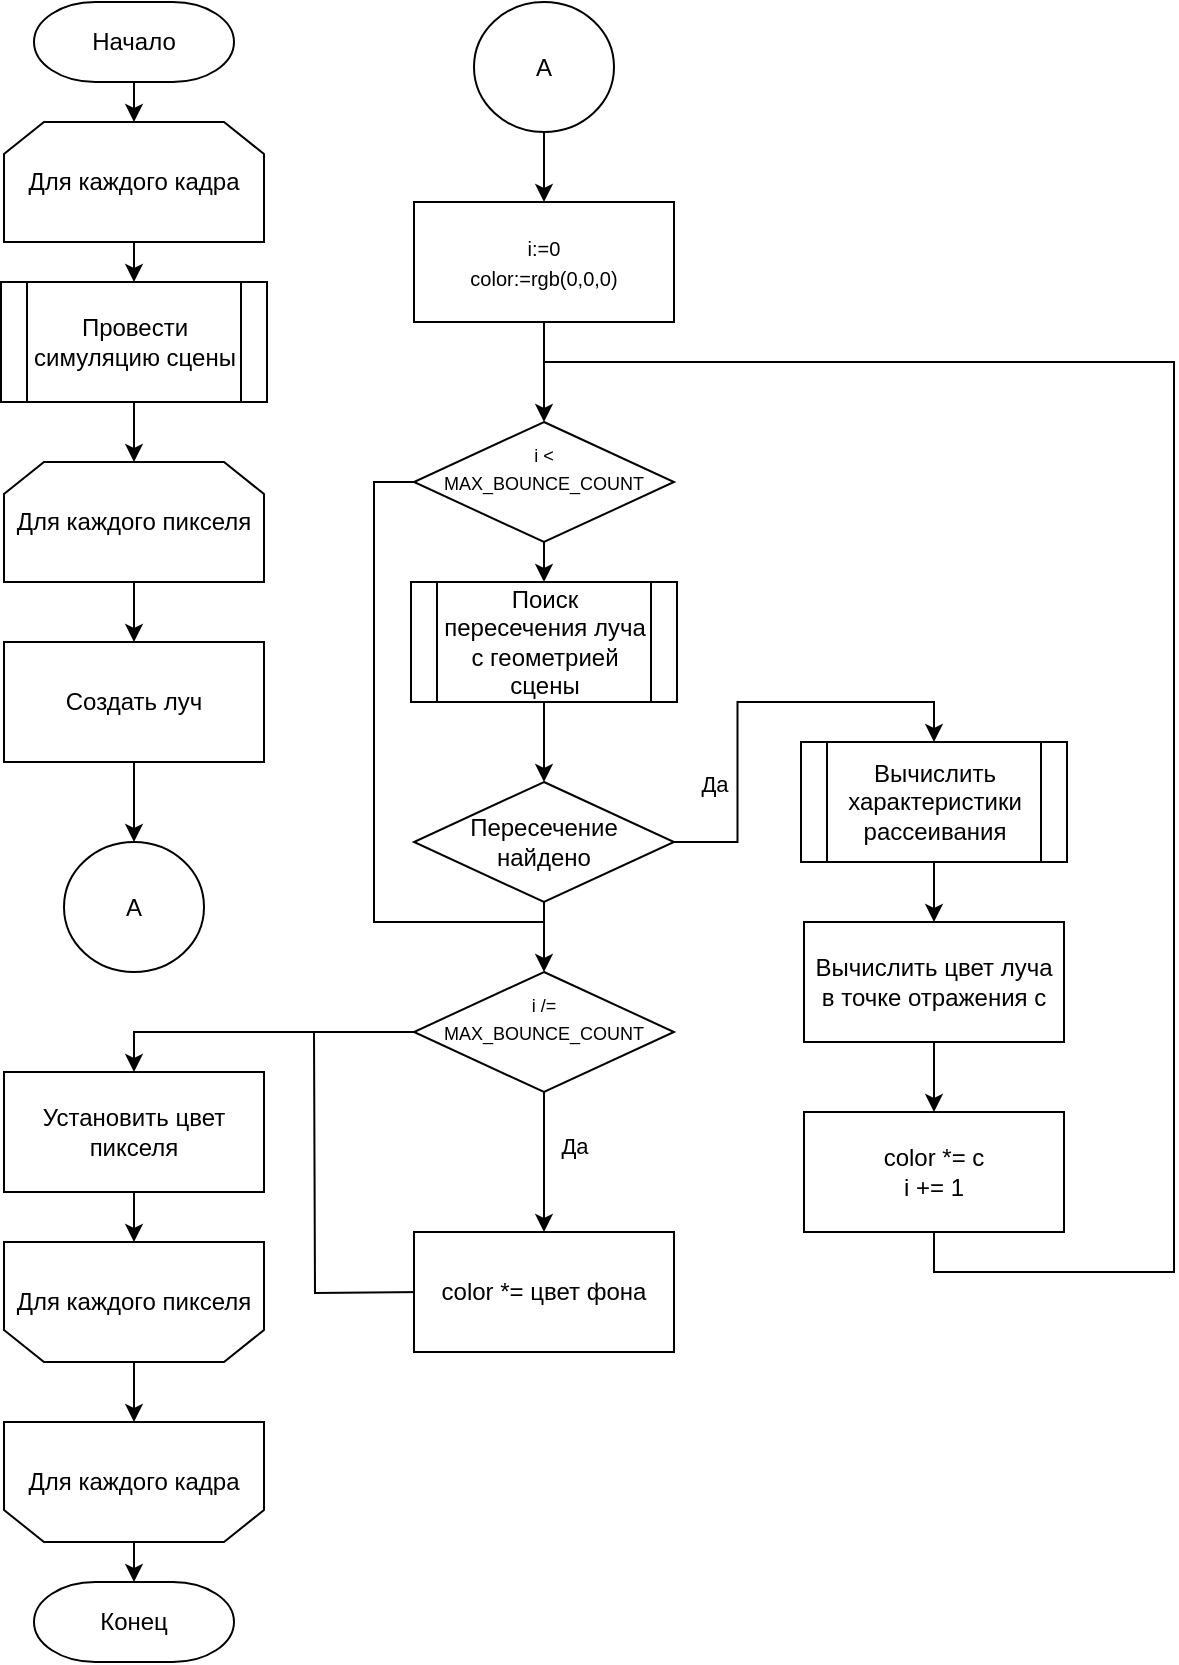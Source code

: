 <mxfile version="22.1.11" type="device">
  <diagram id="C5RBs43oDa-KdzZeNtuy" name="Page-1">
    <mxGraphModel dx="1262" dy="831" grid="1" gridSize="10" guides="1" tooltips="1" connect="1" arrows="1" fold="1" page="1" pageScale="1" pageWidth="827" pageHeight="1169" math="0" shadow="0">
      <root>
        <mxCell id="WIyWlLk6GJQsqaUBKTNV-0" />
        <mxCell id="WIyWlLk6GJQsqaUBKTNV-1" parent="WIyWlLk6GJQsqaUBKTNV-0" />
        <mxCell id="Vov0EzuTKuRAHN_TWs5X-8" style="edgeStyle=orthogonalEdgeStyle;rounded=0;orthogonalLoop=1;jettySize=auto;html=1;exitX=0.5;exitY=1;exitDx=0;exitDy=0;exitPerimeter=0;entryX=0.5;entryY=0;entryDx=0;entryDy=0;" parent="WIyWlLk6GJQsqaUBKTNV-1" source="Vov0EzuTKuRAHN_TWs5X-3" edge="1">
          <mxGeometry relative="1" as="geometry">
            <mxPoint x="170" y="110" as="targetPoint" />
          </mxGeometry>
        </mxCell>
        <mxCell id="Vov0EzuTKuRAHN_TWs5X-3" value="Начало" style="strokeWidth=1;html=1;shape=mxgraph.flowchart.terminator;whiteSpace=wrap;" parent="WIyWlLk6GJQsqaUBKTNV-1" vertex="1">
          <mxGeometry x="120" y="50" width="100" height="40" as="geometry" />
        </mxCell>
        <mxCell id="Vov0EzuTKuRAHN_TWs5X-16" value="А" style="ellipse;whiteSpace=wrap;html=1;" parent="WIyWlLk6GJQsqaUBKTNV-1" vertex="1">
          <mxGeometry x="135" y="470" width="70" height="65" as="geometry" />
        </mxCell>
        <mxCell id="Vov0EzuTKuRAHN_TWs5X-25" value="Конец" style="strokeWidth=1;html=1;shape=mxgraph.flowchart.terminator;whiteSpace=wrap;" parent="WIyWlLk6GJQsqaUBKTNV-1" vertex="1">
          <mxGeometry x="120" y="840" width="100" height="40" as="geometry" />
        </mxCell>
        <mxCell id="PPqwNFoW7ynKlwEGEWu8-25" style="edgeStyle=orthogonalEdgeStyle;rounded=0;orthogonalLoop=1;jettySize=auto;html=1;exitX=0.5;exitY=1;exitDx=0;exitDy=0;entryX=0.5;entryY=0;entryDx=0;entryDy=0;" edge="1" parent="WIyWlLk6GJQsqaUBKTNV-1" source="Vov0EzuTKuRAHN_TWs5X-28" target="PPqwNFoW7ynKlwEGEWu8-24">
          <mxGeometry relative="1" as="geometry" />
        </mxCell>
        <mxCell id="Vov0EzuTKuRAHN_TWs5X-28" value="А" style="ellipse;whiteSpace=wrap;html=1;" parent="WIyWlLk6GJQsqaUBKTNV-1" vertex="1">
          <mxGeometry x="340" y="50" width="70" height="65" as="geometry" />
        </mxCell>
        <mxCell id="Vov0EzuTKuRAHN_TWs5X-42" style="edgeStyle=orthogonalEdgeStyle;rounded=0;orthogonalLoop=1;jettySize=auto;html=1;exitX=0.5;exitY=1;exitDx=0;exitDy=0;entryX=0.5;entryY=0;entryDx=0;entryDy=0;" parent="WIyWlLk6GJQsqaUBKTNV-1" edge="1">
          <mxGeometry relative="1" as="geometry">
            <mxPoint x="570" y="480.0" as="sourcePoint" />
            <mxPoint x="570" y="510.0" as="targetPoint" />
          </mxGeometry>
        </mxCell>
        <mxCell id="Vov0EzuTKuRAHN_TWs5X-50" style="edgeStyle=orthogonalEdgeStyle;rounded=0;orthogonalLoop=1;jettySize=auto;html=1;exitX=0.5;exitY=1;exitDx=0;exitDy=0;entryX=0.5;entryY=0;entryDx=0;entryDy=0;" parent="WIyWlLk6GJQsqaUBKTNV-1" edge="1">
          <mxGeometry relative="1" as="geometry">
            <mxPoint x="570" y="570.0" as="sourcePoint" />
            <mxPoint x="570" y="605.0" as="targetPoint" />
          </mxGeometry>
        </mxCell>
        <mxCell id="Vov0EzuTKuRAHN_TWs5X-51" style="edgeStyle=orthogonalEdgeStyle;rounded=0;orthogonalLoop=1;jettySize=auto;html=1;exitX=0.5;exitY=1;exitDx=0;exitDy=0;endArrow=none;endFill=0;" parent="WIyWlLk6GJQsqaUBKTNV-1" edge="1">
          <mxGeometry relative="1" as="geometry">
            <mxPoint x="375" y="230" as="targetPoint" />
            <Array as="points">
              <mxPoint x="570" y="685" />
              <mxPoint x="690" y="685" />
              <mxPoint x="690" y="230" />
            </Array>
            <mxPoint x="570" y="665" as="sourcePoint" />
          </mxGeometry>
        </mxCell>
        <mxCell id="PPqwNFoW7ynKlwEGEWu8-22" style="edgeStyle=orthogonalEdgeStyle;rounded=0;orthogonalLoop=1;jettySize=auto;html=1;exitX=1;exitY=0.5;exitDx=0;exitDy=0;endArrow=none;endFill=0;" edge="1" parent="WIyWlLk6GJQsqaUBKTNV-1">
          <mxGeometry relative="1" as="geometry">
            <mxPoint x="260" y="565" as="targetPoint" />
            <mxPoint x="315" y="695" as="sourcePoint" />
          </mxGeometry>
        </mxCell>
        <mxCell id="PPqwNFoW7ynKlwEGEWu8-4" style="edgeStyle=orthogonalEdgeStyle;rounded=0;orthogonalLoop=1;jettySize=auto;html=1;exitX=0.5;exitY=1;exitDx=0;exitDy=0;entryX=0.5;entryY=0;entryDx=0;entryDy=0;" edge="1" parent="WIyWlLk6GJQsqaUBKTNV-1" source="PPqwNFoW7ynKlwEGEWu8-0" target="PPqwNFoW7ynKlwEGEWu8-2">
          <mxGeometry relative="1" as="geometry" />
        </mxCell>
        <mxCell id="PPqwNFoW7ynKlwEGEWu8-0" value="Для каждого кадра" style="shape=loopLimit;whiteSpace=wrap;html=1;" vertex="1" parent="WIyWlLk6GJQsqaUBKTNV-1">
          <mxGeometry x="105" y="110" width="130" height="60" as="geometry" />
        </mxCell>
        <mxCell id="PPqwNFoW7ynKlwEGEWu8-5" style="edgeStyle=orthogonalEdgeStyle;rounded=0;orthogonalLoop=1;jettySize=auto;html=1;exitX=0.5;exitY=1;exitDx=0;exitDy=0;entryX=0.5;entryY=0;entryDx=0;entryDy=0;" edge="1" parent="WIyWlLk6GJQsqaUBKTNV-1" source="PPqwNFoW7ynKlwEGEWu8-2" target="PPqwNFoW7ynKlwEGEWu8-3">
          <mxGeometry relative="1" as="geometry" />
        </mxCell>
        <mxCell id="PPqwNFoW7ynKlwEGEWu8-2" value="Провести симуляцию сцены" style="shape=process;whiteSpace=wrap;html=1;backgroundOutline=1;" vertex="1" parent="WIyWlLk6GJQsqaUBKTNV-1">
          <mxGeometry x="103.5" y="190" width="133" height="60" as="geometry" />
        </mxCell>
        <mxCell id="PPqwNFoW7ynKlwEGEWu8-8" style="edgeStyle=orthogonalEdgeStyle;rounded=0;orthogonalLoop=1;jettySize=auto;html=1;exitX=0.5;exitY=1;exitDx=0;exitDy=0;entryX=0.5;entryY=0;entryDx=0;entryDy=0;" edge="1" parent="WIyWlLk6GJQsqaUBKTNV-1" source="PPqwNFoW7ynKlwEGEWu8-3" target="PPqwNFoW7ynKlwEGEWu8-6">
          <mxGeometry relative="1" as="geometry" />
        </mxCell>
        <mxCell id="PPqwNFoW7ynKlwEGEWu8-3" value="Для каждого пикселя" style="shape=loopLimit;whiteSpace=wrap;html=1;" vertex="1" parent="WIyWlLk6GJQsqaUBKTNV-1">
          <mxGeometry x="105" y="280" width="130" height="60" as="geometry" />
        </mxCell>
        <mxCell id="PPqwNFoW7ynKlwEGEWu8-9" style="edgeStyle=orthogonalEdgeStyle;rounded=0;orthogonalLoop=1;jettySize=auto;html=1;exitX=0.5;exitY=1;exitDx=0;exitDy=0;entryX=0.5;entryY=0;entryDx=0;entryDy=0;" edge="1" parent="WIyWlLk6GJQsqaUBKTNV-1" source="PPqwNFoW7ynKlwEGEWu8-6" target="Vov0EzuTKuRAHN_TWs5X-16">
          <mxGeometry relative="1" as="geometry" />
        </mxCell>
        <mxCell id="PPqwNFoW7ynKlwEGEWu8-6" value="Создать луч" style="rounded=0;whiteSpace=wrap;html=1;absoluteArcSize=1;arcSize=14;strokeWidth=1;" vertex="1" parent="WIyWlLk6GJQsqaUBKTNV-1">
          <mxGeometry x="105" y="370" width="130" height="60" as="geometry" />
        </mxCell>
        <mxCell id="PPqwNFoW7ynKlwEGEWu8-19" style="edgeStyle=orthogonalEdgeStyle;rounded=0;orthogonalLoop=1;jettySize=auto;html=1;exitX=0.5;exitY=1;exitDx=0;exitDy=0;entryX=0.5;entryY=0;entryDx=0;entryDy=0;" edge="1" parent="WIyWlLk6GJQsqaUBKTNV-1" source="PPqwNFoW7ynKlwEGEWu8-10" target="PPqwNFoW7ynKlwEGEWu8-14">
          <mxGeometry relative="1" as="geometry" />
        </mxCell>
        <mxCell id="PPqwNFoW7ynKlwEGEWu8-10" value="Установить цвет пикселя" style="rounded=0;whiteSpace=wrap;html=1;absoluteArcSize=1;arcSize=14;strokeWidth=1;" vertex="1" parent="WIyWlLk6GJQsqaUBKTNV-1">
          <mxGeometry x="105" y="585" width="130" height="60" as="geometry" />
        </mxCell>
        <mxCell id="PPqwNFoW7ynKlwEGEWu8-17" style="edgeStyle=orthogonalEdgeStyle;rounded=0;orthogonalLoop=1;jettySize=auto;html=1;exitX=0.5;exitY=1;exitDx=0;exitDy=0;entryX=0.5;entryY=0;entryDx=0;entryDy=0;" edge="1" parent="WIyWlLk6GJQsqaUBKTNV-1" source="PPqwNFoW7ynKlwEGEWu8-14" target="PPqwNFoW7ynKlwEGEWu8-15">
          <mxGeometry relative="1" as="geometry" />
        </mxCell>
        <mxCell id="PPqwNFoW7ynKlwEGEWu8-14" value="Для каждого пикселя" style="shape=loopLimit;whiteSpace=wrap;html=1;flipV=1;" vertex="1" parent="WIyWlLk6GJQsqaUBKTNV-1">
          <mxGeometry x="105" y="670" width="130" height="60" as="geometry" />
        </mxCell>
        <mxCell id="PPqwNFoW7ynKlwEGEWu8-15" value="Для каждого кадра" style="shape=loopLimit;whiteSpace=wrap;html=1;flipV=1;" vertex="1" parent="WIyWlLk6GJQsqaUBKTNV-1">
          <mxGeometry x="105" y="760" width="130" height="60" as="geometry" />
        </mxCell>
        <mxCell id="PPqwNFoW7ynKlwEGEWu8-16" style="edgeStyle=orthogonalEdgeStyle;rounded=0;orthogonalLoop=1;jettySize=auto;html=1;exitX=0.5;exitY=1;exitDx=0;exitDy=0;entryX=0.5;entryY=0;entryDx=0;entryDy=0;entryPerimeter=0;" edge="1" parent="WIyWlLk6GJQsqaUBKTNV-1" source="PPqwNFoW7ynKlwEGEWu8-15" target="Vov0EzuTKuRAHN_TWs5X-25">
          <mxGeometry relative="1" as="geometry" />
        </mxCell>
        <mxCell id="PPqwNFoW7ynKlwEGEWu8-28" style="edgeStyle=orthogonalEdgeStyle;rounded=0;orthogonalLoop=1;jettySize=auto;html=1;exitX=0.5;exitY=1;exitDx=0;exitDy=0;entryX=0.5;entryY=0;entryDx=0;entryDy=0;" edge="1" parent="WIyWlLk6GJQsqaUBKTNV-1" source="PPqwNFoW7ynKlwEGEWu8-24" target="PPqwNFoW7ynKlwEGEWu8-27">
          <mxGeometry relative="1" as="geometry" />
        </mxCell>
        <mxCell id="PPqwNFoW7ynKlwEGEWu8-24" value="&lt;font style=&quot;border-color: var(--border-color); font-size: 10px;&quot;&gt;i:=0&lt;/font&gt;&lt;font style=&quot;border-color: var(--border-color); font-size: 10px;&quot;&gt;&lt;br style=&quot;border-color: var(--border-color);&quot;&gt;&lt;font style=&quot;border-color: var(--border-color);&quot;&gt;color:=rgb(0,0,0)&lt;/font&gt;&lt;/font&gt;" style="rounded=0;whiteSpace=wrap;html=1;absoluteArcSize=1;arcSize=14;strokeWidth=1;" vertex="1" parent="WIyWlLk6GJQsqaUBKTNV-1">
          <mxGeometry x="310" y="150" width="130" height="60" as="geometry" />
        </mxCell>
        <mxCell id="PPqwNFoW7ynKlwEGEWu8-29" style="edgeStyle=orthogonalEdgeStyle;rounded=0;orthogonalLoop=1;jettySize=auto;html=1;exitX=0;exitY=0.5;exitDx=0;exitDy=0;endArrow=none;endFill=0;" edge="1" parent="WIyWlLk6GJQsqaUBKTNV-1" source="PPqwNFoW7ynKlwEGEWu8-27">
          <mxGeometry relative="1" as="geometry">
            <mxPoint x="375" y="510" as="targetPoint" />
            <Array as="points">
              <mxPoint x="290" y="290" />
              <mxPoint x="290" y="510" />
            </Array>
          </mxGeometry>
        </mxCell>
        <mxCell id="PPqwNFoW7ynKlwEGEWu8-31" style="edgeStyle=orthogonalEdgeStyle;rounded=0;orthogonalLoop=1;jettySize=auto;html=1;exitX=0.5;exitY=1;exitDx=0;exitDy=0;entryX=0.5;entryY=0;entryDx=0;entryDy=0;" edge="1" parent="WIyWlLk6GJQsqaUBKTNV-1" source="PPqwNFoW7ynKlwEGEWu8-27" target="PPqwNFoW7ynKlwEGEWu8-30">
          <mxGeometry relative="1" as="geometry" />
        </mxCell>
        <mxCell id="PPqwNFoW7ynKlwEGEWu8-27" value="&lt;font style=&quot;font-size: 9px;&quot;&gt;i &amp;lt;&lt;br style=&quot;border-color: var(--border-color);&quot;&gt;MAX_BOUNCE_COUNT&lt;br&gt;&lt;br&gt;&lt;/font&gt;" style="rhombus;whiteSpace=wrap;html=1;" vertex="1" parent="WIyWlLk6GJQsqaUBKTNV-1">
          <mxGeometry x="310" y="260" width="130" height="60" as="geometry" />
        </mxCell>
        <mxCell id="PPqwNFoW7ynKlwEGEWu8-32" style="edgeStyle=orthogonalEdgeStyle;rounded=0;orthogonalLoop=1;jettySize=auto;html=1;exitX=0.5;exitY=1;exitDx=0;exitDy=0;entryX=0.5;entryY=0;entryDx=0;entryDy=0;" edge="1" parent="WIyWlLk6GJQsqaUBKTNV-1" source="PPqwNFoW7ynKlwEGEWu8-30">
          <mxGeometry relative="1" as="geometry">
            <mxPoint x="375" y="440" as="targetPoint" />
          </mxGeometry>
        </mxCell>
        <mxCell id="PPqwNFoW7ynKlwEGEWu8-30" value="Поиск пересечения луча с геометрией сцены" style="shape=process;whiteSpace=wrap;html=1;backgroundOutline=1;" vertex="1" parent="WIyWlLk6GJQsqaUBKTNV-1">
          <mxGeometry x="308.5" y="340" width="133" height="60" as="geometry" />
        </mxCell>
        <mxCell id="PPqwNFoW7ynKlwEGEWu8-38" style="edgeStyle=orthogonalEdgeStyle;rounded=0;orthogonalLoop=1;jettySize=auto;html=1;exitX=0.5;exitY=1;exitDx=0;exitDy=0;entryX=0.5;entryY=0;entryDx=0;entryDy=0;" edge="1" parent="WIyWlLk6GJQsqaUBKTNV-1" source="PPqwNFoW7ynKlwEGEWu8-33" target="PPqwNFoW7ynKlwEGEWu8-37">
          <mxGeometry relative="1" as="geometry" />
        </mxCell>
        <mxCell id="PPqwNFoW7ynKlwEGEWu8-45" style="edgeStyle=orthogonalEdgeStyle;rounded=0;orthogonalLoop=1;jettySize=auto;html=1;exitX=1;exitY=0.5;exitDx=0;exitDy=0;entryX=0.5;entryY=0;entryDx=0;entryDy=0;" edge="1" parent="WIyWlLk6GJQsqaUBKTNV-1" source="PPqwNFoW7ynKlwEGEWu8-33" target="PPqwNFoW7ynKlwEGEWu8-43">
          <mxGeometry relative="1" as="geometry" />
        </mxCell>
        <mxCell id="PPqwNFoW7ynKlwEGEWu8-46" value="Да" style="edgeLabel;html=1;align=center;verticalAlign=middle;resizable=0;points=[];" vertex="1" connectable="0" parent="PPqwNFoW7ynKlwEGEWu8-45">
          <mxGeometry x="-0.403" relative="1" as="geometry">
            <mxPoint x="-12" y="4" as="offset" />
          </mxGeometry>
        </mxCell>
        <mxCell id="PPqwNFoW7ynKlwEGEWu8-33" value="Пересечение &lt;br&gt;найдено&lt;span style=&quot;font-size: 10px;&quot;&gt;&lt;br&gt;&lt;/span&gt;" style="rhombus;whiteSpace=wrap;html=1;" vertex="1" parent="WIyWlLk6GJQsqaUBKTNV-1">
          <mxGeometry x="310" y="440" width="130" height="60" as="geometry" />
        </mxCell>
        <mxCell id="PPqwNFoW7ynKlwEGEWu8-40" style="edgeStyle=orthogonalEdgeStyle;rounded=0;orthogonalLoop=1;jettySize=auto;html=1;exitX=0.5;exitY=1;exitDx=0;exitDy=0;entryX=0.5;entryY=1;entryDx=0;entryDy=0;" edge="1" parent="WIyWlLk6GJQsqaUBKTNV-1" source="PPqwNFoW7ynKlwEGEWu8-37">
          <mxGeometry relative="1" as="geometry">
            <mxPoint x="375" y="665" as="targetPoint" />
          </mxGeometry>
        </mxCell>
        <mxCell id="PPqwNFoW7ynKlwEGEWu8-41" value="Да" style="edgeLabel;html=1;align=center;verticalAlign=middle;resizable=0;points=[];" vertex="1" connectable="0" parent="PPqwNFoW7ynKlwEGEWu8-40">
          <mxGeometry x="-0.345" y="1" relative="1" as="geometry">
            <mxPoint x="14" y="4" as="offset" />
          </mxGeometry>
        </mxCell>
        <mxCell id="PPqwNFoW7ynKlwEGEWu8-42" style="edgeStyle=orthogonalEdgeStyle;rounded=0;orthogonalLoop=1;jettySize=auto;html=1;exitX=0;exitY=0.5;exitDx=0;exitDy=0;entryX=0.5;entryY=0;entryDx=0;entryDy=0;" edge="1" parent="WIyWlLk6GJQsqaUBKTNV-1" source="PPqwNFoW7ynKlwEGEWu8-37" target="PPqwNFoW7ynKlwEGEWu8-10">
          <mxGeometry relative="1" as="geometry" />
        </mxCell>
        <mxCell id="PPqwNFoW7ynKlwEGEWu8-37" value="&lt;font style=&quot;font-size: 9px;&quot;&gt;&lt;font style=&quot;font-size: 9px;&quot;&gt;i /=&lt;br style=&quot;border-color: var(--border-color);&quot;&gt;MAX_BOUNCE_COUNT&lt;br&gt;&lt;/font&gt;&amp;nbsp;&amp;nbsp;&lt;/font&gt;" style="rhombus;whiteSpace=wrap;html=1;" vertex="1" parent="WIyWlLk6GJQsqaUBKTNV-1">
          <mxGeometry x="310" y="535" width="130" height="60" as="geometry" />
        </mxCell>
        <mxCell id="PPqwNFoW7ynKlwEGEWu8-43" value="Вычислить характеристики рассеивания" style="shape=process;whiteSpace=wrap;html=1;backgroundOutline=1;" vertex="1" parent="WIyWlLk6GJQsqaUBKTNV-1">
          <mxGeometry x="503.5" y="420" width="133" height="60" as="geometry" />
        </mxCell>
        <mxCell id="PPqwNFoW7ynKlwEGEWu8-47" value="Вычислить цвет луча в точке отражения c" style="rounded=0;whiteSpace=wrap;html=1;absoluteArcSize=1;arcSize=14;strokeWidth=1;" vertex="1" parent="WIyWlLk6GJQsqaUBKTNV-1">
          <mxGeometry x="505" y="510" width="130" height="60" as="geometry" />
        </mxCell>
        <mxCell id="PPqwNFoW7ynKlwEGEWu8-48" value="color *= c&lt;br style=&quot;border-color: var(--border-color);&quot;&gt;i += 1" style="rounded=0;whiteSpace=wrap;html=1;absoluteArcSize=1;arcSize=14;strokeWidth=1;" vertex="1" parent="WIyWlLk6GJQsqaUBKTNV-1">
          <mxGeometry x="505" y="605" width="130" height="60" as="geometry" />
        </mxCell>
        <mxCell id="PPqwNFoW7ynKlwEGEWu8-49" value="color *= цвет фона" style="rounded=0;whiteSpace=wrap;html=1;absoluteArcSize=1;arcSize=14;strokeWidth=1;" vertex="1" parent="WIyWlLk6GJQsqaUBKTNV-1">
          <mxGeometry x="310" y="665" width="130" height="60" as="geometry" />
        </mxCell>
      </root>
    </mxGraphModel>
  </diagram>
</mxfile>
